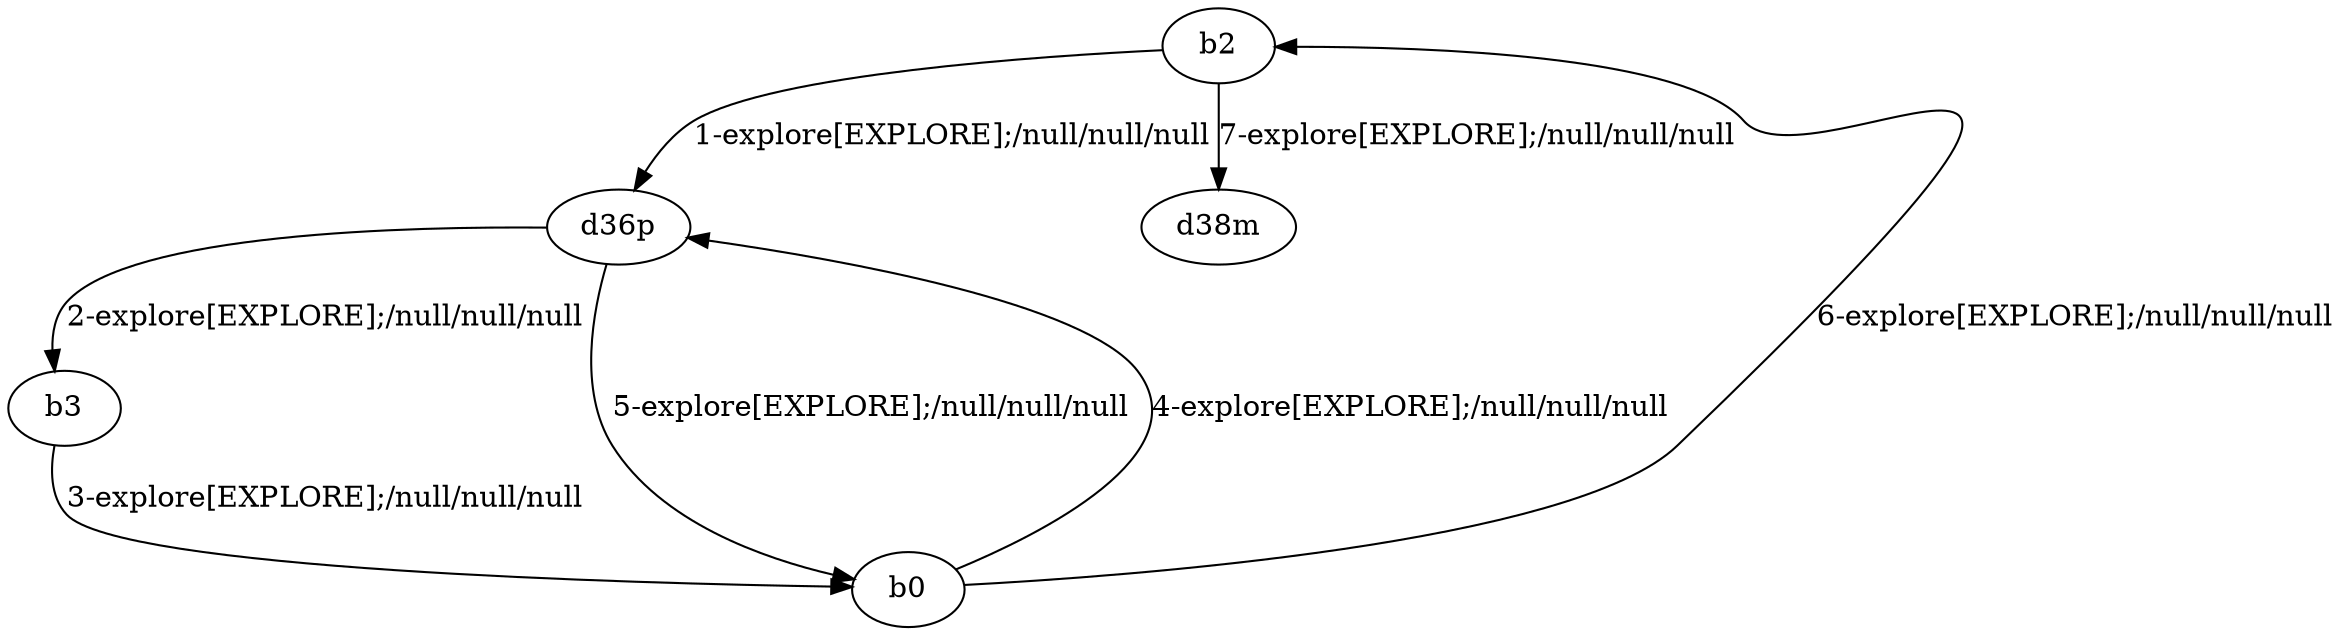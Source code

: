 # Total number of goals covered by this test: 1
# b0 --> b2

digraph g {
"b2" -> "d36p" [label = "1-explore[EXPLORE];/null/null/null"];
"d36p" -> "b3" [label = "2-explore[EXPLORE];/null/null/null"];
"b3" -> "b0" [label = "3-explore[EXPLORE];/null/null/null"];
"b0" -> "d36p" [label = "4-explore[EXPLORE];/null/null/null"];
"d36p" -> "b0" [label = "5-explore[EXPLORE];/null/null/null"];
"b0" -> "b2" [label = "6-explore[EXPLORE];/null/null/null"];
"b2" -> "d38m" [label = "7-explore[EXPLORE];/null/null/null"];
}